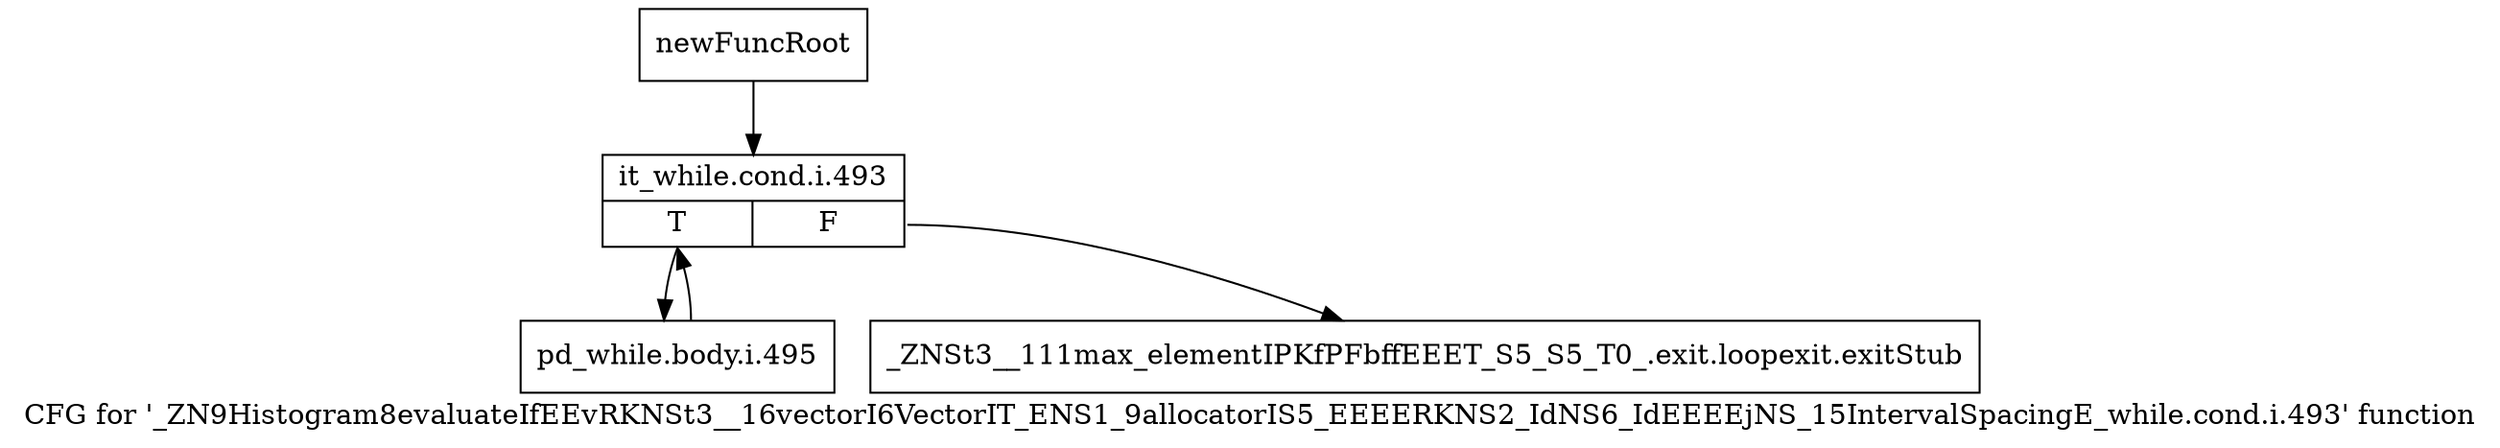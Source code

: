 digraph "CFG for '_ZN9Histogram8evaluateIfEEvRKNSt3__16vectorI6VectorIT_ENS1_9allocatorIS5_EEEERKNS2_IdNS6_IdEEEEjNS_15IntervalSpacingE_while.cond.i.493' function" {
	label="CFG for '_ZN9Histogram8evaluateIfEEvRKNSt3__16vectorI6VectorIT_ENS1_9allocatorIS5_EEEERKNS2_IdNS6_IdEEEEjNS_15IntervalSpacingE_while.cond.i.493' function";

	Node0x94552c0 [shape=record,label="{newFuncRoot}"];
	Node0x94552c0 -> Node0x9455360;
	Node0x9455310 [shape=record,label="{_ZNSt3__111max_elementIPKfPFbffEEET_S5_S5_T0_.exit.loopexit.exitStub}"];
	Node0x9455360 [shape=record,label="{it_while.cond.i.493|{<s0>T|<s1>F}}"];
	Node0x9455360:s0 -> Node0x94553b0;
	Node0x9455360:s1 -> Node0x9455310;
	Node0x94553b0 [shape=record,label="{pd_while.body.i.495}"];
	Node0x94553b0 -> Node0x9455360;
}
